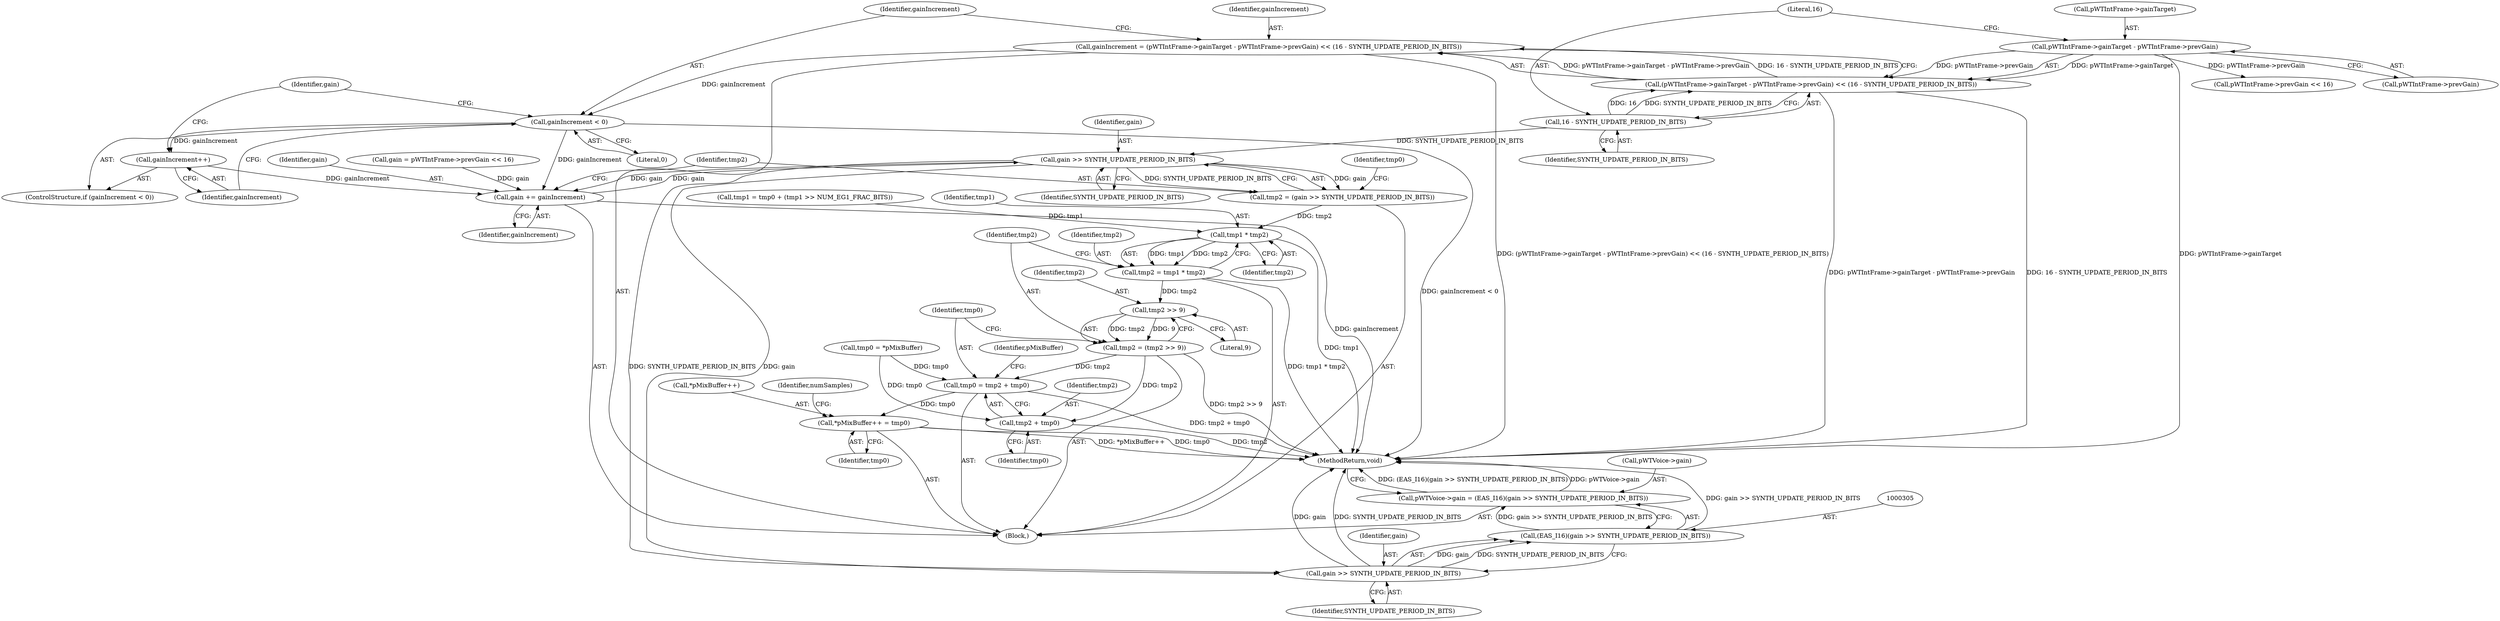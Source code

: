 digraph "0_Android_24d7c408c52143bce7b49de82f3913fd8d1219cf_0@integer" {
"1000139" [label="(Call,gainIncrement = (pWTIntFrame->gainTarget - pWTIntFrame->prevGain) << (16 - SYNTH_UPDATE_PERIOD_IN_BITS))"];
"1000141" [label="(Call,(pWTIntFrame->gainTarget - pWTIntFrame->prevGain) << (16 - SYNTH_UPDATE_PERIOD_IN_BITS))"];
"1000142" [label="(Call,pWTIntFrame->gainTarget - pWTIntFrame->prevGain)"];
"1000149" [label="(Call,16 - SYNTH_UPDATE_PERIOD_IN_BITS)"];
"1000153" [label="(Call,gainIncrement < 0)"];
"1000156" [label="(Call,gainIncrement++)"];
"1000251" [label="(Call,gain += gainIncrement)"];
"1000256" [label="(Call,gain >> SYNTH_UPDATE_PERIOD_IN_BITS)"];
"1000254" [label="(Call,tmp2 = (gain >> SYNTH_UPDATE_PERIOD_IN_BITS))"];
"1000265" [label="(Call,tmp1 * tmp2)"];
"1000263" [label="(Call,tmp2 = tmp1 * tmp2)"];
"1000270" [label="(Call,tmp2 >> 9)"];
"1000268" [label="(Call,tmp2 = (tmp2 >> 9))"];
"1000273" [label="(Call,tmp0 = tmp2 + tmp0)"];
"1000278" [label="(Call,*pMixBuffer++ = tmp0)"];
"1000275" [label="(Call,tmp2 + tmp0)"];
"1000306" [label="(Call,gain >> SYNTH_UPDATE_PERIOD_IN_BITS)"];
"1000304" [label="(Call,(EAS_I16)(gain >> SYNTH_UPDATE_PERIOD_IN_BITS))"];
"1000300" [label="(Call,pWTVoice->gain = (EAS_I16)(gain >> SYNTH_UPDATE_PERIOD_IN_BITS))"];
"1000263" [label="(Call,tmp2 = tmp1 * tmp2)"];
"1000281" [label="(Identifier,pMixBuffer)"];
"1000251" [label="(Call,gain += gainIncrement)"];
"1000271" [label="(Identifier,tmp2)"];
"1000155" [label="(Literal,0)"];
"1000272" [label="(Literal,9)"];
"1000234" [label="(Call,tmp1 = tmp0 + (tmp1 >> NUM_EG1_FRAC_BITS))"];
"1000256" [label="(Call,gain >> SYNTH_UPDATE_PERIOD_IN_BITS)"];
"1000265" [label="(Call,tmp1 * tmp2)"];
"1000267" [label="(Identifier,tmp2)"];
"1000277" [label="(Identifier,tmp0)"];
"1000266" [label="(Identifier,tmp1)"];
"1000273" [label="(Call,tmp0 = tmp2 + tmp0)"];
"1000300" [label="(Call,pWTVoice->gain = (EAS_I16)(gain >> SYNTH_UPDATE_PERIOD_IN_BITS))"];
"1000282" [label="(Identifier,tmp0)"];
"1000276" [label="(Identifier,tmp2)"];
"1000159" [label="(Identifier,gain)"];
"1000279" [label="(Call,*pMixBuffer++)"];
"1000284" [label="(Identifier,numSamples)"];
"1000274" [label="(Identifier,tmp0)"];
"1000139" [label="(Call,gainIncrement = (pWTIntFrame->gainTarget - pWTIntFrame->prevGain) << (16 - SYNTH_UPDATE_PERIOD_IN_BITS))"];
"1000149" [label="(Call,16 - SYNTH_UPDATE_PERIOD_IN_BITS)"];
"1000253" [label="(Identifier,gainIncrement)"];
"1000254" [label="(Call,tmp2 = (gain >> SYNTH_UPDATE_PERIOD_IN_BITS))"];
"1000309" [label="(MethodReturn,void)"];
"1000142" [label="(Call,pWTIntFrame->gainTarget - pWTIntFrame->prevGain)"];
"1000152" [label="(ControlStructure,if (gainIncrement < 0))"];
"1000151" [label="(Identifier,SYNTH_UPDATE_PERIOD_IN_BITS)"];
"1000308" [label="(Identifier,SYNTH_UPDATE_PERIOD_IN_BITS)"];
"1000260" [label="(Identifier,tmp0)"];
"1000160" [label="(Call,pWTIntFrame->prevGain << 16)"];
"1000270" [label="(Call,tmp2 >> 9)"];
"1000154" [label="(Identifier,gainIncrement)"];
"1000150" [label="(Literal,16)"];
"1000143" [label="(Call,pWTIntFrame->gainTarget)"];
"1000268" [label="(Call,tmp2 = (tmp2 >> 9))"];
"1000269" [label="(Identifier,tmp2)"];
"1000264" [label="(Identifier,tmp2)"];
"1000105" [label="(Block,)"];
"1000278" [label="(Call,*pMixBuffer++ = tmp0)"];
"1000252" [label="(Identifier,gain)"];
"1000307" [label="(Identifier,gain)"];
"1000275" [label="(Call,tmp2 + tmp0)"];
"1000156" [label="(Call,gainIncrement++)"];
"1000257" [label="(Identifier,gain)"];
"1000255" [label="(Identifier,tmp2)"];
"1000304" [label="(Call,(EAS_I16)(gain >> SYNTH_UPDATE_PERIOD_IN_BITS))"];
"1000306" [label="(Call,gain >> SYNTH_UPDATE_PERIOD_IN_BITS)"];
"1000146" [label="(Call,pWTIntFrame->prevGain)"];
"1000259" [label="(Call,tmp0 = *pMixBuffer)"];
"1000258" [label="(Identifier,SYNTH_UPDATE_PERIOD_IN_BITS)"];
"1000158" [label="(Call,gain = pWTIntFrame->prevGain << 16)"];
"1000301" [label="(Call,pWTVoice->gain)"];
"1000141" [label="(Call,(pWTIntFrame->gainTarget - pWTIntFrame->prevGain) << (16 - SYNTH_UPDATE_PERIOD_IN_BITS))"];
"1000140" [label="(Identifier,gainIncrement)"];
"1000157" [label="(Identifier,gainIncrement)"];
"1000153" [label="(Call,gainIncrement < 0)"];
"1000139" -> "1000105"  [label="AST: "];
"1000139" -> "1000141"  [label="CFG: "];
"1000140" -> "1000139"  [label="AST: "];
"1000141" -> "1000139"  [label="AST: "];
"1000154" -> "1000139"  [label="CFG: "];
"1000139" -> "1000309"  [label="DDG: (pWTIntFrame->gainTarget - pWTIntFrame->prevGain) << (16 - SYNTH_UPDATE_PERIOD_IN_BITS)"];
"1000141" -> "1000139"  [label="DDG: pWTIntFrame->gainTarget - pWTIntFrame->prevGain"];
"1000141" -> "1000139"  [label="DDG: 16 - SYNTH_UPDATE_PERIOD_IN_BITS"];
"1000139" -> "1000153"  [label="DDG: gainIncrement"];
"1000141" -> "1000149"  [label="CFG: "];
"1000142" -> "1000141"  [label="AST: "];
"1000149" -> "1000141"  [label="AST: "];
"1000141" -> "1000309"  [label="DDG: pWTIntFrame->gainTarget - pWTIntFrame->prevGain"];
"1000141" -> "1000309"  [label="DDG: 16 - SYNTH_UPDATE_PERIOD_IN_BITS"];
"1000142" -> "1000141"  [label="DDG: pWTIntFrame->gainTarget"];
"1000142" -> "1000141"  [label="DDG: pWTIntFrame->prevGain"];
"1000149" -> "1000141"  [label="DDG: 16"];
"1000149" -> "1000141"  [label="DDG: SYNTH_UPDATE_PERIOD_IN_BITS"];
"1000142" -> "1000146"  [label="CFG: "];
"1000143" -> "1000142"  [label="AST: "];
"1000146" -> "1000142"  [label="AST: "];
"1000150" -> "1000142"  [label="CFG: "];
"1000142" -> "1000309"  [label="DDG: pWTIntFrame->gainTarget"];
"1000142" -> "1000160"  [label="DDG: pWTIntFrame->prevGain"];
"1000149" -> "1000151"  [label="CFG: "];
"1000150" -> "1000149"  [label="AST: "];
"1000151" -> "1000149"  [label="AST: "];
"1000149" -> "1000256"  [label="DDG: SYNTH_UPDATE_PERIOD_IN_BITS"];
"1000153" -> "1000152"  [label="AST: "];
"1000153" -> "1000155"  [label="CFG: "];
"1000154" -> "1000153"  [label="AST: "];
"1000155" -> "1000153"  [label="AST: "];
"1000157" -> "1000153"  [label="CFG: "];
"1000159" -> "1000153"  [label="CFG: "];
"1000153" -> "1000309"  [label="DDG: gainIncrement < 0"];
"1000153" -> "1000156"  [label="DDG: gainIncrement"];
"1000153" -> "1000251"  [label="DDG: gainIncrement"];
"1000156" -> "1000152"  [label="AST: "];
"1000156" -> "1000157"  [label="CFG: "];
"1000157" -> "1000156"  [label="AST: "];
"1000159" -> "1000156"  [label="CFG: "];
"1000156" -> "1000251"  [label="DDG: gainIncrement"];
"1000251" -> "1000105"  [label="AST: "];
"1000251" -> "1000253"  [label="CFG: "];
"1000252" -> "1000251"  [label="AST: "];
"1000253" -> "1000251"  [label="AST: "];
"1000255" -> "1000251"  [label="CFG: "];
"1000251" -> "1000309"  [label="DDG: gainIncrement"];
"1000158" -> "1000251"  [label="DDG: gain"];
"1000256" -> "1000251"  [label="DDG: gain"];
"1000251" -> "1000256"  [label="DDG: gain"];
"1000256" -> "1000254"  [label="AST: "];
"1000256" -> "1000258"  [label="CFG: "];
"1000257" -> "1000256"  [label="AST: "];
"1000258" -> "1000256"  [label="AST: "];
"1000254" -> "1000256"  [label="CFG: "];
"1000256" -> "1000254"  [label="DDG: gain"];
"1000256" -> "1000254"  [label="DDG: SYNTH_UPDATE_PERIOD_IN_BITS"];
"1000256" -> "1000306"  [label="DDG: gain"];
"1000256" -> "1000306"  [label="DDG: SYNTH_UPDATE_PERIOD_IN_BITS"];
"1000254" -> "1000105"  [label="AST: "];
"1000255" -> "1000254"  [label="AST: "];
"1000260" -> "1000254"  [label="CFG: "];
"1000254" -> "1000265"  [label="DDG: tmp2"];
"1000265" -> "1000263"  [label="AST: "];
"1000265" -> "1000267"  [label="CFG: "];
"1000266" -> "1000265"  [label="AST: "];
"1000267" -> "1000265"  [label="AST: "];
"1000263" -> "1000265"  [label="CFG: "];
"1000265" -> "1000309"  [label="DDG: tmp1"];
"1000265" -> "1000263"  [label="DDG: tmp1"];
"1000265" -> "1000263"  [label="DDG: tmp2"];
"1000234" -> "1000265"  [label="DDG: tmp1"];
"1000263" -> "1000105"  [label="AST: "];
"1000264" -> "1000263"  [label="AST: "];
"1000269" -> "1000263"  [label="CFG: "];
"1000263" -> "1000309"  [label="DDG: tmp1 * tmp2"];
"1000263" -> "1000270"  [label="DDG: tmp2"];
"1000270" -> "1000268"  [label="AST: "];
"1000270" -> "1000272"  [label="CFG: "];
"1000271" -> "1000270"  [label="AST: "];
"1000272" -> "1000270"  [label="AST: "];
"1000268" -> "1000270"  [label="CFG: "];
"1000270" -> "1000268"  [label="DDG: tmp2"];
"1000270" -> "1000268"  [label="DDG: 9"];
"1000268" -> "1000105"  [label="AST: "];
"1000269" -> "1000268"  [label="AST: "];
"1000274" -> "1000268"  [label="CFG: "];
"1000268" -> "1000309"  [label="DDG: tmp2 >> 9"];
"1000268" -> "1000273"  [label="DDG: tmp2"];
"1000268" -> "1000275"  [label="DDG: tmp2"];
"1000273" -> "1000105"  [label="AST: "];
"1000273" -> "1000275"  [label="CFG: "];
"1000274" -> "1000273"  [label="AST: "];
"1000275" -> "1000273"  [label="AST: "];
"1000281" -> "1000273"  [label="CFG: "];
"1000273" -> "1000309"  [label="DDG: tmp2 + tmp0"];
"1000259" -> "1000273"  [label="DDG: tmp0"];
"1000273" -> "1000278"  [label="DDG: tmp0"];
"1000278" -> "1000105"  [label="AST: "];
"1000278" -> "1000282"  [label="CFG: "];
"1000279" -> "1000278"  [label="AST: "];
"1000282" -> "1000278"  [label="AST: "];
"1000284" -> "1000278"  [label="CFG: "];
"1000278" -> "1000309"  [label="DDG: tmp0"];
"1000278" -> "1000309"  [label="DDG: *pMixBuffer++"];
"1000275" -> "1000277"  [label="CFG: "];
"1000276" -> "1000275"  [label="AST: "];
"1000277" -> "1000275"  [label="AST: "];
"1000275" -> "1000309"  [label="DDG: tmp2"];
"1000259" -> "1000275"  [label="DDG: tmp0"];
"1000306" -> "1000304"  [label="AST: "];
"1000306" -> "1000308"  [label="CFG: "];
"1000307" -> "1000306"  [label="AST: "];
"1000308" -> "1000306"  [label="AST: "];
"1000304" -> "1000306"  [label="CFG: "];
"1000306" -> "1000309"  [label="DDG: gain"];
"1000306" -> "1000309"  [label="DDG: SYNTH_UPDATE_PERIOD_IN_BITS"];
"1000306" -> "1000304"  [label="DDG: gain"];
"1000306" -> "1000304"  [label="DDG: SYNTH_UPDATE_PERIOD_IN_BITS"];
"1000304" -> "1000300"  [label="AST: "];
"1000305" -> "1000304"  [label="AST: "];
"1000300" -> "1000304"  [label="CFG: "];
"1000304" -> "1000309"  [label="DDG: gain >> SYNTH_UPDATE_PERIOD_IN_BITS"];
"1000304" -> "1000300"  [label="DDG: gain >> SYNTH_UPDATE_PERIOD_IN_BITS"];
"1000300" -> "1000105"  [label="AST: "];
"1000301" -> "1000300"  [label="AST: "];
"1000309" -> "1000300"  [label="CFG: "];
"1000300" -> "1000309"  [label="DDG: (EAS_I16)(gain >> SYNTH_UPDATE_PERIOD_IN_BITS)"];
"1000300" -> "1000309"  [label="DDG: pWTVoice->gain"];
}
